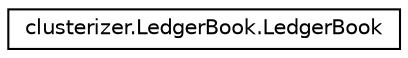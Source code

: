 digraph "Graphical Class Hierarchy"
{
  edge [fontname="Helvetica",fontsize="10",labelfontname="Helvetica",labelfontsize="10"];
  node [fontname="Helvetica",fontsize="10",shape=record];
  rankdir="LR";
  Node1 [label="clusterizer.LedgerBook.LedgerBook",height=0.2,width=0.4,color="black", fillcolor="white", style="filled",URL="$classclusterizer_1_1LedgerBook_1_1LedgerBook.html"];
}
